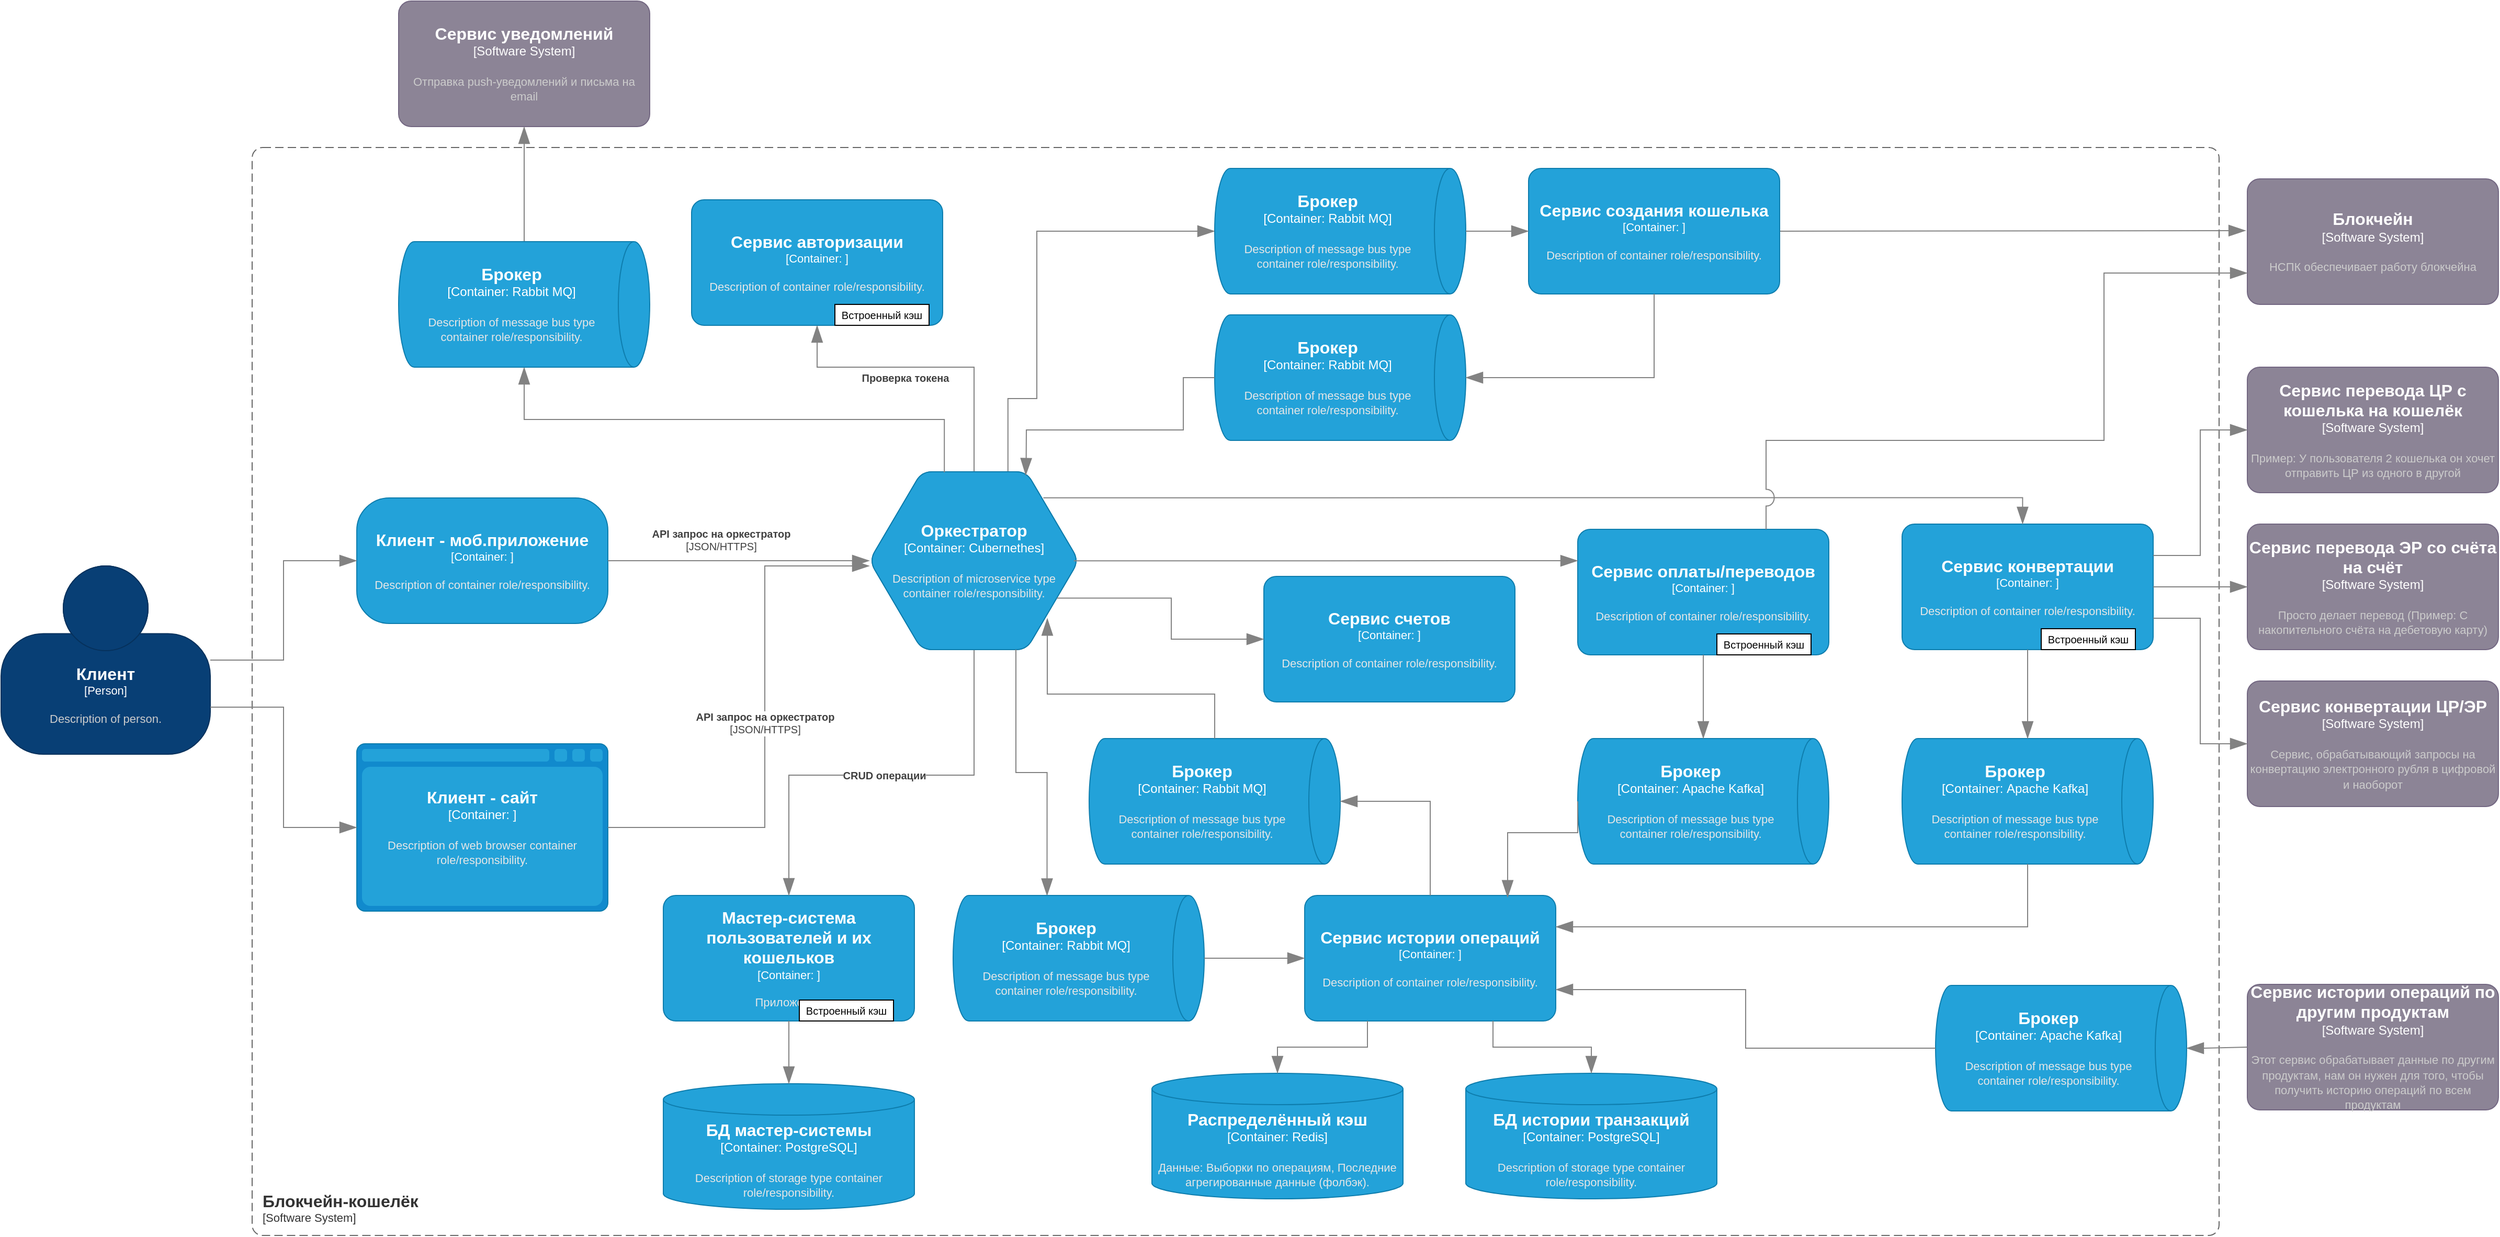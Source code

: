 <mxfile version="25.0.1">
  <diagram name="Страница — 1" id="na9GFTR2iOxCjBiaBojP">
    <mxGraphModel dx="8132" dy="1871" grid="1" gridSize="10" guides="1" tooltips="1" connect="1" arrows="1" fold="1" page="1" pageScale="1" pageWidth="827" pageHeight="1169" math="0" shadow="0">
      <root>
        <mxCell id="0" />
        <mxCell id="1" parent="0" />
        <object placeholders="1" c4Name="Клиент" c4Type="Person" c4Description="Description of person." label="&lt;font style=&quot;font-size: 16px&quot;&gt;&lt;b&gt;%c4Name%&lt;/b&gt;&lt;/font&gt;&lt;div&gt;[%c4Type%]&lt;/div&gt;&lt;br&gt;&lt;div&gt;&lt;font style=&quot;font-size: 11px&quot;&gt;&lt;font color=&quot;#cccccc&quot;&gt;%c4Description%&lt;/font&gt;&lt;/div&gt;" id="O1_7JRWbpvyLHkPdMv19-1">
          <mxCell style="html=1;fontSize=11;dashed=0;whiteSpace=wrap;fillColor=#083F75;strokeColor=#06315C;fontColor=#ffffff;shape=mxgraph.c4.person2;align=center;metaEdit=1;points=[[0.5,0,0],[1,0.5,0],[1,0.75,0],[0.75,1,0],[0.5,1,0],[0.25,1,0],[0,0.75,0],[0,0.5,0]];resizable=0;" parent="1" vertex="1">
            <mxGeometry x="-690" y="1820" width="200" height="180" as="geometry" />
          </mxCell>
        </object>
        <object placeholders="1" c4Name="Клиент - сайт" c4Type="Container" c4Technology="" c4Description="Description of web browser container role/responsibility." label="&lt;font style=&quot;font-size: 16px&quot;&gt;&lt;b&gt;%c4Name%&lt;/b&gt;&lt;/font&gt;&lt;div&gt;[%c4Type%:&amp;nbsp;%c4Technology%]&lt;/div&gt;&lt;br&gt;&lt;div&gt;&lt;font style=&quot;font-size: 11px&quot;&gt;&lt;font color=&quot;#E6E6E6&quot;&gt;%c4Description%&lt;/font&gt;&lt;/div&gt;" id="O1_7JRWbpvyLHkPdMv19-2">
          <mxCell style="shape=mxgraph.c4.webBrowserContainer2;whiteSpace=wrap;html=1;boundedLbl=1;rounded=0;labelBackgroundColor=none;strokeColor=#118ACD;fillColor=#23A2D9;strokeColor=#118ACD;strokeColor2=#0E7DAD;fontSize=12;fontColor=#ffffff;align=center;metaEdit=1;points=[[0.5,0,0],[1,0.25,0],[1,0.5,0],[1,0.75,0],[0.5,1,0],[0,0.75,0],[0,0.5,0],[0,0.25,0]];resizable=0;" parent="1" vertex="1">
            <mxGeometry x="-350" y="1990" width="240" height="160" as="geometry" />
          </mxCell>
        </object>
        <object placeholders="1" c4Name="Клиент - моб.приложение" c4Type="Container" c4Technology="" c4Description="Description of container role/responsibility." label="&lt;font style=&quot;font-size: 16px&quot;&gt;&lt;b&gt;%c4Name%&lt;/b&gt;&lt;/font&gt;&lt;div&gt;[%c4Type%: %c4Technology%]&lt;/div&gt;&lt;br&gt;&lt;div&gt;&lt;font style=&quot;font-size: 11px&quot;&gt;&lt;font color=&quot;#E6E6E6&quot;&gt;%c4Description%&lt;/font&gt;&lt;/div&gt;" id="O1_7JRWbpvyLHkPdMv19-3">
          <mxCell style="rounded=1;whiteSpace=wrap;html=1;fontSize=11;labelBackgroundColor=none;fillColor=#23A2D9;fontColor=#ffffff;align=center;arcSize=26;strokeColor=#0E7DAD;metaEdit=1;resizable=0;points=[[0.25,0,0],[0.5,0,0],[0.75,0,0],[1,0.25,0],[1,0.5,0],[1,0.75,0],[0.75,1,0],[0.5,1,0],[0.25,1,0],[0,0.75,0],[0,0.5,0],[0,0.25,0]];" parent="1" vertex="1">
            <mxGeometry x="-350" y="1755" width="240" height="120" as="geometry" />
          </mxCell>
        </object>
        <object placeholders="1" c4Name="Оркестратор" c4Type="" c4Description="" label="&lt;font style=&quot;font-size: 16px&quot;&gt;&lt;b&gt;%c4Name%&lt;/b&gt;&lt;/font&gt;&lt;div&gt;[%c4Type%:&amp;nbsp;%c4Technology%]&lt;/div&gt;&lt;br&gt;&lt;div&gt;&lt;font style=&quot;font-size: 11px&quot;&gt;&lt;font color=&quot;#E6E6E6&quot;&gt;%c4Description%&lt;/font&gt;&lt;/div&gt;" id="O1_7JRWbpvyLHkPdMv19-4">
          <mxCell style="shape=hexagon;size=50;perimeter=hexagonPerimeter2;whiteSpace=wrap;html=1;fixedSize=1;rounded=1;labelBackgroundColor=none;fillColor=#23A2D9;fontSize=12;fontColor=#ffffff;align=center;strokeColor=#0E7DAD;metaEdit=1;points=[[0.5,0,0],[1,0.25,0],[1,0.5,0],[1,0.75,0],[0.5,1,0],[0,0.75,0],[0,0.5,0],[0,0.25,0]];resizable=0;" parent="1" vertex="1">
            <mxGeometry x="140" y="1730" width="200" height="170" as="geometry" />
          </mxCell>
        </object>
        <object placeholders="1" c4Name="Блокчейн-кошелёк" c4Type="SystemScopeBoundary" c4Application="Software System" label="&lt;font style=&quot;font-size: 16px&quot;&gt;&lt;b&gt;&lt;div style=&quot;text-align: left&quot;&gt;%c4Name%&lt;/div&gt;&lt;/b&gt;&lt;/font&gt;&lt;div style=&quot;text-align: left&quot;&gt;[%c4Application%]&lt;/div&gt;" id="O1_7JRWbpvyLHkPdMv19-5">
          <mxCell style="rounded=1;fontSize=11;whiteSpace=wrap;html=1;dashed=1;arcSize=20;fillColor=none;strokeColor=#666666;fontColor=#333333;labelBackgroundColor=none;align=left;verticalAlign=bottom;labelBorderColor=none;spacingTop=0;spacing=10;dashPattern=8 4;metaEdit=1;rotatable=0;perimeter=rectanglePerimeter;noLabel=0;labelPadding=0;allowArrows=0;connectable=0;expand=0;recursiveResize=0;editable=1;pointerEvents=0;absoluteArcSize=1;points=[[0.25,0,0],[0.5,0,0],[0.75,0,0],[1,0.25,0],[1,0.5,0],[1,0.75,0],[0.75,1,0],[0.5,1,0],[0.25,1,0],[0,0.75,0],[0,0.5,0],[0,0.25,0]];" parent="1" vertex="1">
            <mxGeometry x="-450" y="1420" width="1880" height="1040" as="geometry" />
          </mxCell>
        </object>
        <object placeholders="1" c4Type="Relationship" id="O1_7JRWbpvyLHkPdMv19-6">
          <mxCell style="endArrow=blockThin;html=1;fontSize=10;fontColor=#404040;strokeWidth=1;endFill=1;strokeColor=#828282;elbow=vertical;metaEdit=1;endSize=14;startSize=14;jumpStyle=arc;jumpSize=16;rounded=0;edgeStyle=orthogonalEdgeStyle;exitX=1;exitY=0.5;exitDx=0;exitDy=0;exitPerimeter=0;entryX=0;entryY=0.5;entryDx=0;entryDy=0;entryPerimeter=0;" parent="1" source="O1_7JRWbpvyLHkPdMv19-1" target="O1_7JRWbpvyLHkPdMv19-3" edge="1">
            <mxGeometry width="240" relative="1" as="geometry">
              <mxPoint x="-300" y="1850" as="sourcePoint" />
              <mxPoint x="-420" y="1820" as="targetPoint" />
            </mxGeometry>
          </mxCell>
        </object>
        <object placeholders="1" c4Type="Relationship" id="O1_7JRWbpvyLHkPdMv19-7">
          <mxCell style="endArrow=blockThin;html=1;fontSize=10;fontColor=#404040;strokeWidth=1;endFill=1;strokeColor=#828282;elbow=vertical;metaEdit=1;endSize=14;startSize=14;jumpStyle=arc;jumpSize=16;rounded=0;edgeStyle=orthogonalEdgeStyle;exitX=1;exitY=0.75;exitDx=0;exitDy=0;exitPerimeter=0;entryX=0;entryY=0.5;entryDx=0;entryDy=0;entryPerimeter=0;" parent="1" source="O1_7JRWbpvyLHkPdMv19-1" target="O1_7JRWbpvyLHkPdMv19-2" edge="1">
            <mxGeometry width="240" relative="1" as="geometry">
              <mxPoint x="-390" y="1950" as="sourcePoint" />
              <mxPoint x="-150" y="1950" as="targetPoint" />
            </mxGeometry>
          </mxCell>
        </object>
        <object placeholders="1" c4Type="Relationship" c4Technology="JSON/HTTPS" c4Description="API запрос на оркестратор" label="&lt;div style=&quot;text-align: left&quot;&gt;&lt;div style=&quot;text-align: center&quot;&gt;&lt;b&gt;%c4Description%&lt;/b&gt;&lt;/div&gt;&lt;div style=&quot;text-align: center&quot;&gt;[%c4Technology%]&lt;/div&gt;&lt;/div&gt;" id="O1_7JRWbpvyLHkPdMv19-8">
          <mxCell style="endArrow=blockThin;html=1;fontSize=10;fontColor=#404040;strokeWidth=1;endFill=1;strokeColor=#828282;elbow=vertical;metaEdit=1;endSize=14;startSize=14;jumpStyle=arc;jumpSize=16;rounded=0;edgeStyle=orthogonalEdgeStyle;exitX=1;exitY=0.5;exitDx=0;exitDy=0;exitPerimeter=0;entryX=0;entryY=0.5;entryDx=0;entryDy=0;entryPerimeter=0;" parent="1" source="O1_7JRWbpvyLHkPdMv19-3" target="O1_7JRWbpvyLHkPdMv19-4" edge="1">
            <mxGeometry x="-0.137" y="20" width="240" relative="1" as="geometry">
              <mxPoint x="43.5" y="1710" as="sourcePoint" />
              <mxPoint x="283.5" y="1710" as="targetPoint" />
              <mxPoint as="offset" />
            </mxGeometry>
          </mxCell>
        </object>
        <object placeholders="1" c4Type="Relationship" c4Technology="JSON/HTTPS" c4Description="API запрос на оркестратор" label="&lt;div style=&quot;text-align: left&quot;&gt;&lt;div style=&quot;text-align: center&quot;&gt;&lt;b&gt;%c4Description%&lt;/b&gt;&lt;/div&gt;&lt;div style=&quot;text-align: center&quot;&gt;[%c4Technology%]&lt;/div&gt;&lt;/div&gt;" id="O1_7JRWbpvyLHkPdMv19-9">
          <mxCell style="endArrow=blockThin;html=1;fontSize=10;fontColor=#404040;strokeWidth=1;endFill=1;strokeColor=#828282;elbow=vertical;metaEdit=1;endSize=14;startSize=14;jumpStyle=arc;jumpSize=16;rounded=0;edgeStyle=orthogonalEdgeStyle;exitX=1;exitY=0.5;exitDx=0;exitDy=0;exitPerimeter=0;" parent="1" source="O1_7JRWbpvyLHkPdMv19-2" edge="1">
            <mxGeometry width="240" relative="1" as="geometry">
              <mxPoint x="-90" y="1700" as="sourcePoint" />
              <mxPoint x="140" y="1820" as="targetPoint" />
              <Array as="points">
                <mxPoint x="40" y="2070" />
                <mxPoint x="40" y="1820" />
              </Array>
            </mxGeometry>
          </mxCell>
        </object>
        <object placeholders="1" c4Name="БД мастер-системы" c4Type="Container" c4Technology="PostgreSQL" c4Description="Description of storage type container role/responsibility." label="&lt;font style=&quot;font-size: 16px&quot;&gt;&lt;b&gt;%c4Name%&lt;/b&gt;&lt;/font&gt;&lt;div&gt;[%c4Type%:&amp;nbsp;%c4Technology%]&lt;/div&gt;&lt;br&gt;&lt;div&gt;&lt;font style=&quot;font-size: 11px&quot;&gt;&lt;font color=&quot;#E6E6E6&quot;&gt;%c4Description%&lt;/font&gt;&lt;/div&gt;" id="O1_7JRWbpvyLHkPdMv19-10">
          <mxCell style="shape=cylinder3;size=15;whiteSpace=wrap;html=1;boundedLbl=1;rounded=0;labelBackgroundColor=none;fillColor=#23A2D9;fontSize=12;fontColor=#ffffff;align=center;strokeColor=#0E7DAD;metaEdit=1;points=[[0.5,0,0],[1,0.25,0],[1,0.5,0],[1,0.75,0],[0.5,1,0],[0,0.75,0],[0,0.5,0],[0,0.25,0]];resizable=0;" parent="1" vertex="1">
            <mxGeometry x="-57" y="2315" width="240" height="120" as="geometry" />
          </mxCell>
        </object>
        <object placeholders="1" c4Type="Relationship" c4Description="Проверка токена" label="&lt;div style=&quot;text-align: left&quot;&gt;&lt;div style=&quot;text-align: center&quot;&gt;&lt;b&gt;%c4Description%&lt;/b&gt;&lt;/div&gt;" id="O1_7JRWbpvyLHkPdMv19-11">
          <mxCell style="endArrow=blockThin;html=1;fontSize=10;fontColor=#404040;strokeWidth=1;endFill=1;strokeColor=#828282;elbow=vertical;metaEdit=1;endSize=14;startSize=14;jumpStyle=arc;jumpSize=16;rounded=0;edgeStyle=orthogonalEdgeStyle;entryX=0.5;entryY=1;entryDx=0;entryDy=0;entryPerimeter=0;exitX=0.5;exitY=0;exitDx=0;exitDy=0;exitPerimeter=0;" parent="1" source="O1_7JRWbpvyLHkPdMv19-31" target="O1_7JRWbpvyLHkPdMv19-65" edge="1">
            <mxGeometry x="0.147" y="10" width="240" relative="1" as="geometry">
              <mxPoint x="280" y="1670" as="sourcePoint" />
              <mxPoint x="260" y="1490" as="targetPoint" />
              <Array as="points">
                <mxPoint x="240" y="1630" />
                <mxPoint x="90" y="1630" />
              </Array>
              <mxPoint as="offset" />
            </mxGeometry>
          </mxCell>
        </object>
        <object placeholders="1" c4Name="Сервис оплаты/переводов" c4Type="Container" c4Technology="" c4Description="Description of container role/responsibility." label="&lt;font style=&quot;font-size: 16px&quot;&gt;&lt;b&gt;%c4Name%&lt;/b&gt;&lt;/font&gt;&lt;div&gt;[%c4Type%: %c4Technology%]&lt;/div&gt;&lt;br&gt;&lt;div&gt;&lt;font style=&quot;font-size: 11px&quot;&gt;&lt;font color=&quot;#E6E6E6&quot;&gt;%c4Description%&lt;/font&gt;&lt;/div&gt;" id="O1_7JRWbpvyLHkPdMv19-12">
          <mxCell style="rounded=1;whiteSpace=wrap;html=1;fontSize=11;labelBackgroundColor=none;fillColor=#23A2D9;fontColor=#ffffff;align=center;arcSize=10;strokeColor=#0E7DAD;metaEdit=1;resizable=0;points=[[0.25,0,0],[0.5,0,0],[0.75,0,0],[1,0.25,0],[1,0.5,0],[1,0.75,0],[0.75,1,0],[0.5,1,0],[0.25,1,0],[0,0.75,0],[0,0.5,0],[0,0.25,0]];" parent="1" vertex="1">
            <mxGeometry x="817" y="1785" width="240" height="120" as="geometry" />
          </mxCell>
        </object>
        <object placeholders="1" c4Name="Сервис конвертации" c4Type="Container" c4Technology="" c4Description="Description of container role/responsibility." label="&lt;font style=&quot;font-size: 16px&quot;&gt;&lt;b&gt;%c4Name%&lt;/b&gt;&lt;/font&gt;&lt;div&gt;[%c4Type%: %c4Technology%]&lt;/div&gt;&lt;br&gt;&lt;div&gt;&lt;font style=&quot;font-size: 11px&quot;&gt;&lt;font color=&quot;#E6E6E6&quot;&gt;%c4Description%&lt;/font&gt;&lt;/div&gt;" id="O1_7JRWbpvyLHkPdMv19-13">
          <mxCell style="rounded=1;whiteSpace=wrap;html=1;fontSize=11;labelBackgroundColor=none;fillColor=#23A2D9;fontColor=#ffffff;align=center;arcSize=10;strokeColor=#0E7DAD;metaEdit=1;resizable=0;points=[[0.25,0,0],[0.5,0,0],[0.75,0,0],[1,0.25,0],[1,0.5,0],[1,0.75,0],[0.75,1,0],[0.5,1,0],[0.25,1,0],[0,0.75,0],[0,0.5,0],[0,0.25,0]];" parent="1" vertex="1">
            <mxGeometry x="1127" y="1780" width="240" height="120" as="geometry" />
          </mxCell>
        </object>
        <object placeholders="1" c4Name="Сервис истории операций" c4Type="Container" c4Technology="" c4Description="Description of container role/responsibility." label="&lt;font style=&quot;font-size: 16px&quot;&gt;&lt;b&gt;%c4Name%&lt;/b&gt;&lt;/font&gt;&lt;div&gt;[%c4Type%: %c4Technology%]&lt;/div&gt;&lt;br&gt;&lt;div&gt;&lt;font style=&quot;font-size: 11px&quot;&gt;&lt;font color=&quot;#E6E6E6&quot;&gt;%c4Description%&lt;/font&gt;&lt;/div&gt;" id="O1_7JRWbpvyLHkPdMv19-14">
          <mxCell style="rounded=1;whiteSpace=wrap;html=1;fontSize=11;labelBackgroundColor=none;fillColor=#23A2D9;fontColor=#ffffff;align=center;arcSize=10;strokeColor=#0E7DAD;metaEdit=1;resizable=0;points=[[0.25,0,0],[0.5,0,0],[0.75,0,0],[1,0.25,0],[1,0.5,0],[1,0.75,0],[0.75,1,0],[0.5,1,0],[0.25,1,0],[0,0.75,0],[0,0.5,0],[0,0.25,0]];" parent="1" vertex="1">
            <mxGeometry x="556" y="2135" width="240" height="120" as="geometry" />
          </mxCell>
        </object>
        <object placeholders="1" c4Name="Блокчейн" c4Type="Software System" c4Description="НСПК обеспечивает работу блокчейна" label="&lt;font style=&quot;font-size: 16px&quot;&gt;&lt;b&gt;%c4Name%&lt;/b&gt;&lt;/font&gt;&lt;div&gt;[%c4Type%]&lt;/div&gt;&lt;br&gt;&lt;div&gt;&lt;font style=&quot;font-size: 11px&quot;&gt;&lt;font color=&quot;#cccccc&quot;&gt;%c4Description%&lt;/font&gt;&lt;/div&gt;" id="O1_7JRWbpvyLHkPdMv19-15">
          <mxCell style="rounded=1;whiteSpace=wrap;html=1;labelBackgroundColor=none;fillColor=#8C8496;fontColor=#ffffff;align=center;arcSize=10;strokeColor=#736782;metaEdit=1;resizable=0;points=[[0.25,0,0],[0.5,0,0],[0.75,0,0],[1,0.25,0],[1,0.5,0],[1,0.75,0],[0.75,1,0],[0.5,1,0],[0.25,1,0],[0,0.75,0],[0,0.5,0],[0,0.25,0]];" parent="1" vertex="1">
            <mxGeometry x="1457" y="1450" width="240" height="120" as="geometry" />
          </mxCell>
        </object>
        <object placeholders="1" c4Name="Сервис перевода ЦР с кошелька на кошелёк" c4Type="Software System" c4Description="Пример: У пользователя 2 кошелька он хочет отправить ЦР из одного в другой" label="&lt;font style=&quot;font-size: 16px&quot;&gt;&lt;b&gt;%c4Name%&lt;/b&gt;&lt;/font&gt;&lt;div&gt;[%c4Type%]&lt;/div&gt;&lt;br&gt;&lt;div&gt;&lt;font style=&quot;font-size: 11px&quot;&gt;&lt;font color=&quot;#cccccc&quot;&gt;%c4Description%&lt;/font&gt;&lt;/div&gt;" id="O1_7JRWbpvyLHkPdMv19-16">
          <mxCell style="rounded=1;whiteSpace=wrap;html=1;labelBackgroundColor=none;fillColor=#8C8496;fontColor=#ffffff;align=center;arcSize=10;strokeColor=#736782;metaEdit=1;resizable=0;points=[[0.25,0,0],[0.5,0,0],[0.75,0,0],[1,0.25,0],[1,0.5,0],[1,0.75,0],[0.75,1,0],[0.5,1,0],[0.25,1,0],[0,0.75,0],[0,0.5,0],[0,0.25,0]];" parent="1" vertex="1">
            <mxGeometry x="1457" y="1630" width="240" height="120" as="geometry" />
          </mxCell>
        </object>
        <object placeholders="1" c4Name="Сервис перевода ЭР со счёта на счёт" c4Type="Software System" c4Description="Просто делает перевод (Пример: С накопительного счёта на дебетовую карту)" label="&lt;font style=&quot;font-size: 16px&quot;&gt;&lt;b&gt;%c4Name%&lt;/b&gt;&lt;/font&gt;&lt;div&gt;[%c4Type%]&lt;/div&gt;&lt;br&gt;&lt;div&gt;&lt;font style=&quot;font-size: 11px&quot;&gt;&lt;font color=&quot;#cccccc&quot;&gt;%c4Description%&lt;/font&gt;&lt;/div&gt;" id="O1_7JRWbpvyLHkPdMv19-17">
          <mxCell style="rounded=1;whiteSpace=wrap;html=1;labelBackgroundColor=none;fillColor=#8C8496;fontColor=#ffffff;align=center;arcSize=10;strokeColor=#736782;metaEdit=1;resizable=0;points=[[0.25,0,0],[0.5,0,0],[0.75,0,0],[1,0.25,0],[1,0.5,0],[1,0.75,0],[0.75,1,0],[0.5,1,0],[0.25,1,0],[0,0.75,0],[0,0.5,0],[0,0.25,0]];" parent="1" vertex="1">
            <mxGeometry x="1457" y="1780" width="240" height="120" as="geometry" />
          </mxCell>
        </object>
        <object placeholders="1" c4Name="Сервис конвертации ЦР/ЭР" c4Type="Software System" c4Description="Сервис, обрабатывающий запросы на конвертацию электронного рубля в цифровой и наоборот" label="&lt;font style=&quot;font-size: 16px&quot;&gt;&lt;b&gt;%c4Name%&lt;/b&gt;&lt;/font&gt;&lt;div&gt;[%c4Type%]&lt;/div&gt;&lt;br&gt;&lt;div&gt;&lt;font style=&quot;font-size: 11px&quot;&gt;&lt;font color=&quot;#cccccc&quot;&gt;%c4Description%&lt;/font&gt;&lt;/div&gt;" id="O1_7JRWbpvyLHkPdMv19-18">
          <mxCell style="rounded=1;whiteSpace=wrap;html=1;labelBackgroundColor=none;fillColor=#8C8496;fontColor=#ffffff;align=center;arcSize=10;strokeColor=#736782;metaEdit=1;resizable=0;points=[[0.25,0,0],[0.5,0,0],[0.75,0,0],[1,0.25,0],[1,0.5,0],[1,0.75,0],[0.75,1,0],[0.5,1,0],[0.25,1,0],[0,0.75,0],[0,0.5,0],[0,0.25,0]];" parent="1" vertex="1">
            <mxGeometry x="1457" y="1930" width="240" height="120" as="geometry" />
          </mxCell>
        </object>
        <object placeholders="1" c4Name="Сервис истории операций по другим продуктам" c4Type="Software System" c4Description="Этот сервис обрабатывает данные по другим продуктам, нам он нужен для того, чтобы получить историю операций по всем продуктам" label="&lt;font style=&quot;font-size: 16px&quot;&gt;&lt;b&gt;%c4Name%&lt;/b&gt;&lt;/font&gt;&lt;div&gt;[%c4Type%]&lt;/div&gt;&lt;br&gt;&lt;div&gt;&lt;font style=&quot;font-size: 11px&quot;&gt;&lt;font color=&quot;#cccccc&quot;&gt;%c4Description%&lt;/font&gt;&lt;/div&gt;" id="O1_7JRWbpvyLHkPdMv19-19">
          <mxCell style="rounded=1;whiteSpace=wrap;html=1;labelBackgroundColor=none;fillColor=#8C8496;fontColor=#ffffff;align=center;arcSize=10;strokeColor=#736782;metaEdit=1;resizable=0;points=[[0.25,0,0],[0.5,0,0],[0.75,0,0],[1,0.25,0],[1,0.5,0],[1,0.75,0],[0.75,1,0],[0.5,1,0],[0.25,1,0],[0,0.75,0],[0,0.5,0],[0,0.25,0]];" parent="1" vertex="1">
            <mxGeometry x="1457" y="2220" width="240" height="120" as="geometry" />
          </mxCell>
        </object>
        <object placeholders="1" c4Name="Мастер-система пользователей и их кошельков" c4Type="Container" c4Technology="" c4Description="Приложение" label="&lt;font style=&quot;font-size: 16px&quot;&gt;&lt;b&gt;%c4Name%&lt;/b&gt;&lt;/font&gt;&lt;div&gt;[%c4Type%: %c4Technology%]&lt;/div&gt;&lt;br&gt;&lt;div&gt;&lt;font style=&quot;font-size: 11px&quot;&gt;&lt;font color=&quot;#E6E6E6&quot;&gt;%c4Description%&lt;/font&gt;&lt;/div&gt;" id="O1_7JRWbpvyLHkPdMv19-20">
          <mxCell style="rounded=1;whiteSpace=wrap;html=1;fontSize=11;labelBackgroundColor=none;fillColor=#23A2D9;fontColor=#ffffff;align=center;arcSize=10;strokeColor=#0E7DAD;metaEdit=1;resizable=0;points=[[0.25,0,0],[0.5,0,0],[0.75,0,0],[1,0.25,0],[1,0.5,0],[1,0.75,0],[0.75,1,0],[0.5,1,0],[0.25,1,0],[0,0.75,0],[0,0.5,0],[0,0.25,0]];" parent="1" vertex="1">
            <mxGeometry x="-57" y="2135" width="240" height="120" as="geometry" />
          </mxCell>
        </object>
        <object placeholders="1" c4Type="Relationship" id="O1_7JRWbpvyLHkPdMv19-21">
          <mxCell style="endArrow=blockThin;html=1;fontSize=10;fontColor=#404040;strokeWidth=1;endFill=1;strokeColor=#828282;elbow=vertical;metaEdit=1;endSize=14;startSize=14;jumpStyle=arc;jumpSize=16;rounded=0;edgeStyle=orthogonalEdgeStyle;exitX=0.5;exitY=1;exitDx=0;exitDy=0;exitPerimeter=0;entryX=0.5;entryY=0;entryDx=0;entryDy=0;entryPerimeter=0;" parent="1" source="O1_7JRWbpvyLHkPdMv19-20" target="O1_7JRWbpvyLHkPdMv19-10" edge="1">
            <mxGeometry width="240" relative="1" as="geometry">
              <mxPoint x="120" y="2165" as="sourcePoint" />
              <mxPoint x="90" y="2275" as="targetPoint" />
            </mxGeometry>
          </mxCell>
        </object>
        <object placeholders="1" c4Type="Relationship" c4Description="CRUD операции" label="&lt;div style=&quot;text-align: left&quot;&gt;&lt;div style=&quot;text-align: center&quot;&gt;&lt;b&gt;%c4Description%&lt;/b&gt;&lt;/div&gt;" id="O1_7JRWbpvyLHkPdMv19-22">
          <mxCell style="endArrow=blockThin;html=1;fontSize=10;fontColor=#404040;strokeWidth=1;endFill=1;strokeColor=#828282;elbow=vertical;metaEdit=1;endSize=14;startSize=14;jumpStyle=arc;jumpSize=16;rounded=0;edgeStyle=orthogonalEdgeStyle;exitX=0.5;exitY=1;exitDx=0;exitDy=0;exitPerimeter=0;entryX=0.5;entryY=0;entryDx=0;entryDy=0;entryPerimeter=0;" parent="1" source="O1_7JRWbpvyLHkPdMv19-4" target="O1_7JRWbpvyLHkPdMv19-20" edge="1">
            <mxGeometry width="240" relative="1" as="geometry">
              <mxPoint x="100" y="1930" as="sourcePoint" />
              <mxPoint x="340" y="1930" as="targetPoint" />
              <Array as="points">
                <mxPoint x="240" y="2020" />
                <mxPoint x="63" y="2020" />
              </Array>
            </mxGeometry>
          </mxCell>
        </object>
        <object placeholders="1" c4Type="Relationship" id="O1_7JRWbpvyLHkPdMv19-23">
          <mxCell style="endArrow=blockThin;html=1;fontSize=10;fontColor=#404040;strokeWidth=1;endFill=1;strokeColor=#828282;elbow=vertical;metaEdit=1;endSize=14;startSize=14;jumpStyle=arc;jumpSize=16;rounded=0;edgeStyle=orthogonalEdgeStyle;entryX=0;entryY=0.5;entryDx=0;entryDy=0;entryPerimeter=0;exitX=1;exitY=0.5;exitDx=0;exitDy=0;exitPerimeter=0;" parent="1" source="O1_7JRWbpvyLHkPdMv19-13" target="O1_7JRWbpvyLHkPdMv19-17" edge="1">
            <mxGeometry width="240" relative="1" as="geometry">
              <mxPoint x="1077" y="1985" as="sourcePoint" />
              <mxPoint x="1107" y="1975" as="targetPoint" />
            </mxGeometry>
          </mxCell>
        </object>
        <object placeholders="1" c4Type="Relationship" id="O1_7JRWbpvyLHkPdMv19-24">
          <mxCell style="endArrow=blockThin;html=1;fontSize=10;fontColor=#404040;strokeWidth=1;endFill=1;strokeColor=#828282;elbow=vertical;metaEdit=1;endSize=14;startSize=14;jumpStyle=arc;jumpSize=16;rounded=0;edgeStyle=orthogonalEdgeStyle;exitX=1;exitY=0.25;exitDx=0;exitDy=0;exitPerimeter=0;entryX=0;entryY=0.5;entryDx=0;entryDy=0;entryPerimeter=0;" parent="1" source="O1_7JRWbpvyLHkPdMv19-13" target="O1_7JRWbpvyLHkPdMv19-16" edge="1">
            <mxGeometry width="240" relative="1" as="geometry">
              <mxPoint x="987" y="1980" as="sourcePoint" />
              <mxPoint x="1227" y="1980" as="targetPoint" />
            </mxGeometry>
          </mxCell>
        </object>
        <object placeholders="1" c4Type="Relationship" id="O1_7JRWbpvyLHkPdMv19-25">
          <mxCell style="endArrow=blockThin;html=1;fontSize=10;fontColor=#404040;strokeWidth=1;endFill=1;strokeColor=#828282;elbow=vertical;metaEdit=1;endSize=14;startSize=14;jumpStyle=arc;jumpSize=16;rounded=0;edgeStyle=orthogonalEdgeStyle;exitX=1;exitY=0.75;exitDx=0;exitDy=0;exitPerimeter=0;entryX=0;entryY=0.5;entryDx=0;entryDy=0;entryPerimeter=0;" parent="1" source="O1_7JRWbpvyLHkPdMv19-13" target="O1_7JRWbpvyLHkPdMv19-18" edge="1">
            <mxGeometry width="240" relative="1" as="geometry">
              <mxPoint x="837" y="2235" as="sourcePoint" />
              <mxPoint x="1077" y="2235" as="targetPoint" />
            </mxGeometry>
          </mxCell>
        </object>
        <object placeholders="1" c4Name="Брокер" c4Type="Container" c4Technology="Apache Kafka" c4Description="Description of message bus type container role/responsibility." label="&lt;font style=&quot;font-size: 16px&quot;&gt;&lt;b&gt;%c4Name%&lt;/b&gt;&lt;/font&gt;&lt;div&gt;[%c4Type%:&amp;nbsp;%c4Technology%]&lt;/div&gt;&lt;br&gt;&lt;div&gt;&lt;font style=&quot;font-size: 11px&quot;&gt;&lt;font color=&quot;#E6E6E6&quot;&gt;%c4Description%&lt;/font&gt;&lt;/div&gt;" id="O1_7JRWbpvyLHkPdMv19-26">
          <mxCell style="shape=cylinder3;size=15;direction=south;whiteSpace=wrap;html=1;boundedLbl=1;rounded=0;labelBackgroundColor=none;fillColor=#23A2D9;fontSize=12;fontColor=#ffffff;align=center;strokeColor=#0E7DAD;metaEdit=1;points=[[0.5,0,0],[1,0.25,0],[1,0.5,0],[1,0.75,0],[0.5,1,0],[0,0.75,0],[0,0.5,0],[0,0.25,0]];resizable=0;" parent="1" vertex="1">
            <mxGeometry x="1159" y="2221" width="240" height="120" as="geometry" />
          </mxCell>
        </object>
        <object placeholders="1" c4Type="Relationship" id="O1_7JRWbpvyLHkPdMv19-27">
          <mxCell style="endArrow=blockThin;html=1;fontSize=10;fontColor=#404040;strokeWidth=1;endFill=1;strokeColor=#828282;elbow=vertical;metaEdit=1;endSize=14;startSize=14;jumpStyle=arc;jumpSize=16;rounded=0;edgeStyle=orthogonalEdgeStyle;entryX=1;entryY=0.75;entryDx=0;entryDy=0;entryPerimeter=0;exitX=0.5;exitY=1;exitDx=0;exitDy=0;exitPerimeter=0;" parent="1" source="O1_7JRWbpvyLHkPdMv19-26" target="O1_7JRWbpvyLHkPdMv19-14" edge="1">
            <mxGeometry width="240" relative="1" as="geometry">
              <mxPoint x="709" y="2331" as="sourcePoint" />
              <mxPoint x="869" y="2381" as="targetPoint" />
            </mxGeometry>
          </mxCell>
        </object>
        <object placeholders="1" c4Type="Relationship" id="O1_7JRWbpvyLHkPdMv19-28">
          <mxCell style="endArrow=blockThin;html=1;fontSize=10;fontColor=#404040;strokeWidth=1;endFill=1;strokeColor=#828282;elbow=vertical;metaEdit=1;endSize=14;startSize=14;jumpStyle=arc;jumpSize=16;rounded=0;edgeStyle=orthogonalEdgeStyle;entryX=0.5;entryY=0;entryDx=0;entryDy=0;entryPerimeter=0;exitX=0;exitY=0.5;exitDx=0;exitDy=0;exitPerimeter=0;" parent="1" source="O1_7JRWbpvyLHkPdMv19-19" target="O1_7JRWbpvyLHkPdMv19-26" edge="1">
            <mxGeometry width="240" relative="1" as="geometry">
              <mxPoint x="749" y="2521" as="sourcePoint" />
              <mxPoint x="658.76" y="2551" as="targetPoint" />
            </mxGeometry>
          </mxCell>
        </object>
        <object placeholders="1" c4Type="Relationship" id="O1_7JRWbpvyLHkPdMv19-29">
          <mxCell style="endArrow=blockThin;html=1;fontSize=10;fontColor=#404040;strokeWidth=1;endFill=1;strokeColor=#828282;elbow=vertical;metaEdit=1;endSize=14;startSize=14;jumpStyle=arc;jumpSize=16;rounded=0;edgeStyle=orthogonalEdgeStyle;exitX=1;exitY=0.5;exitDx=0;exitDy=0;exitPerimeter=0;entryX=-0.006;entryY=0.412;entryDx=0;entryDy=0;entryPerimeter=0;" parent="1" source="O1_7JRWbpvyLHkPdMv19-58" target="O1_7JRWbpvyLHkPdMv19-15" edge="1">
            <mxGeometry width="240" relative="1" as="geometry">
              <mxPoint x="800" y="1950" as="sourcePoint" />
              <mxPoint x="1450" y="1500" as="targetPoint" />
            </mxGeometry>
          </mxCell>
        </object>
        <object placeholders="1" c4Type="Relationship" id="O1_7JRWbpvyLHkPdMv19-30">
          <mxCell style="endArrow=blockThin;html=1;fontSize=10;fontColor=#404040;strokeWidth=1;endFill=1;strokeColor=#828282;elbow=vertical;metaEdit=1;endSize=14;startSize=14;jumpStyle=arc;jumpSize=16;rounded=0;edgeStyle=orthogonalEdgeStyle;exitX=0.662;exitY=0.015;exitDx=0;exitDy=0;exitPerimeter=0;entryX=0.5;entryY=1;entryDx=0;entryDy=0;entryPerimeter=0;" parent="1" source="O1_7JRWbpvyLHkPdMv19-31" target="O1_7JRWbpvyLHkPdMv19-56" edge="1">
            <mxGeometry width="240" relative="1" as="geometry">
              <mxPoint x="350" y="1825" as="sourcePoint" />
              <mxPoint x="650" y="1620" as="targetPoint" />
              <Array as="points">
                <mxPoint x="272" y="1660" />
                <mxPoint x="300" y="1660" />
                <mxPoint x="300" y="1500" />
              </Array>
            </mxGeometry>
          </mxCell>
        </object>
        <object placeholders="1" c4Name="Оркестратор" c4Type="Container" c4Technology="Cubernethes" c4Description="Description of microservice type container role/responsibility." label="&lt;font style=&quot;font-size: 16px&quot;&gt;&lt;b&gt;%c4Name%&lt;/b&gt;&lt;/font&gt;&lt;div&gt;[%c4Type%:&amp;nbsp;%c4Technology%]&lt;/div&gt;&lt;br&gt;&lt;div&gt;&lt;font style=&quot;font-size: 11px&quot;&gt;&lt;font color=&quot;#E6E6E6&quot;&gt;%c4Description%&lt;/font&gt;&lt;/div&gt;" id="O1_7JRWbpvyLHkPdMv19-31">
          <mxCell style="shape=hexagon;size=50;perimeter=hexagonPerimeter2;whiteSpace=wrap;html=1;fixedSize=1;rounded=1;labelBackgroundColor=none;fillColor=#23A2D9;fontSize=12;fontColor=#ffffff;align=center;strokeColor=#0E7DAD;metaEdit=1;points=[[0.5,0,0],[1,0.25,0],[1,0.5,0],[1,0.75,0],[0.5,1,0],[0,0.75,0],[0,0.5,0],[0,0.25,0]];resizable=0;" parent="1" vertex="1">
            <mxGeometry x="140" y="1730" width="200" height="170" as="geometry" />
          </mxCell>
        </object>
        <object placeholders="1" c4Name="БД истории транзакций" c4Type="Container" c4Technology="PostgreSQL" c4Description="Description of storage type container role/responsibility." label="&lt;font style=&quot;font-size: 16px&quot;&gt;&lt;b&gt;%c4Name%&lt;/b&gt;&lt;/font&gt;&lt;div&gt;[%c4Type%:&amp;nbsp;%c4Technology%]&lt;/div&gt;&lt;br&gt;&lt;div&gt;&lt;font style=&quot;font-size: 11px&quot;&gt;&lt;font color=&quot;#E6E6E6&quot;&gt;%c4Description%&lt;/font&gt;&lt;/div&gt;" id="O1_7JRWbpvyLHkPdMv19-32">
          <mxCell style="shape=cylinder3;size=15;whiteSpace=wrap;html=1;boundedLbl=1;rounded=0;labelBackgroundColor=none;fillColor=#23A2D9;fontSize=12;fontColor=#ffffff;align=center;strokeColor=#0E7DAD;metaEdit=1;points=[[0.5,0,0],[1,0.25,0],[1,0.5,0],[1,0.75,0],[0.5,1,0],[0,0.75,0],[0,0.5,0],[0,0.25,0]];resizable=0;" parent="1" vertex="1">
            <mxGeometry x="710" y="2305" width="240" height="120" as="geometry" />
          </mxCell>
        </object>
        <object placeholders="1" c4Type="Relationship" id="O1_7JRWbpvyLHkPdMv19-33">
          <mxCell style="endArrow=blockThin;html=1;fontSize=10;fontColor=#404040;strokeWidth=1;endFill=1;strokeColor=#828282;elbow=vertical;metaEdit=1;endSize=14;startSize=14;jumpStyle=arc;jumpSize=16;rounded=0;edgeStyle=orthogonalEdgeStyle;entryX=0.5;entryY=0;entryDx=0;entryDy=0;entryPerimeter=0;exitX=0.75;exitY=1;exitDx=0;exitDy=0;exitPerimeter=0;" parent="1" source="O1_7JRWbpvyLHkPdMv19-14" target="O1_7JRWbpvyLHkPdMv19-32" edge="1">
            <mxGeometry width="240" relative="1" as="geometry">
              <mxPoint x="369" y="2285" as="sourcePoint" />
              <mxPoint x="609" y="2285" as="targetPoint" />
            </mxGeometry>
          </mxCell>
        </object>
        <object placeholders="1" c4Name="Сервис счетов" c4Type="Container" c4Technology="" c4Description="Description of container role/responsibility." label="&lt;font style=&quot;font-size: 16px&quot;&gt;&lt;b&gt;%c4Name%&lt;/b&gt;&lt;/font&gt;&lt;div&gt;[%c4Type%: %c4Technology%]&lt;/div&gt;&lt;br&gt;&lt;div&gt;&lt;font style=&quot;font-size: 11px&quot;&gt;&lt;font color=&quot;#E6E6E6&quot;&gt;%c4Description%&lt;/font&gt;&lt;/div&gt;" id="O1_7JRWbpvyLHkPdMv19-37">
          <mxCell style="rounded=1;whiteSpace=wrap;html=1;fontSize=11;labelBackgroundColor=none;fillColor=#23A2D9;fontColor=#ffffff;align=center;arcSize=10;strokeColor=#0E7DAD;metaEdit=1;resizable=0;points=[[0.25,0,0],[0.5,0,0],[0.75,0,0],[1,0.25,0],[1,0.5,0],[1,0.75,0],[0.75,1,0],[0.5,1,0],[0.25,1,0],[0,0.75,0],[0,0.5,0],[0,0.25,0]];" parent="1" vertex="1">
            <mxGeometry x="517" y="1830" width="240" height="120" as="geometry" />
          </mxCell>
        </object>
        <object placeholders="1" c4Name="Брокер" c4Type="Container" c4Technology="Apache Kafka" c4Description="Description of message bus type container role/responsibility." label="&lt;font style=&quot;font-size: 16px&quot;&gt;&lt;b&gt;%c4Name%&lt;/b&gt;&lt;/font&gt;&lt;div&gt;[%c4Type%:&amp;nbsp;%c4Technology%]&lt;/div&gt;&lt;br&gt;&lt;div&gt;&lt;font style=&quot;font-size: 11px&quot;&gt;&lt;font color=&quot;#E6E6E6&quot;&gt;%c4Description%&lt;/font&gt;&lt;/div&gt;" id="O1_7JRWbpvyLHkPdMv19-38">
          <mxCell style="shape=cylinder3;size=15;direction=south;whiteSpace=wrap;html=1;boundedLbl=1;rounded=0;labelBackgroundColor=none;fillColor=#23A2D9;fontSize=12;fontColor=#ffffff;align=center;strokeColor=#0E7DAD;metaEdit=1;points=[[0.5,0,0],[1,0.25,0],[1,0.5,0],[1,0.75,0],[0.5,1,0],[0,0.75,0],[0,0.5,0],[0,0.25,0]];resizable=0;" parent="1" vertex="1">
            <mxGeometry x="817" y="1985" width="240" height="120" as="geometry" />
          </mxCell>
        </object>
        <object placeholders="1" c4Type="Relationship" id="O1_7JRWbpvyLHkPdMv19-39">
          <mxCell style="endArrow=blockThin;html=1;fontSize=10;fontColor=#404040;strokeWidth=1;endFill=1;strokeColor=#828282;elbow=vertical;metaEdit=1;endSize=14;startSize=14;jumpStyle=arc;jumpSize=16;rounded=0;edgeStyle=orthogonalEdgeStyle;entryX=0.5;entryY=0;entryDx=0;entryDy=0;entryPerimeter=0;exitX=0.831;exitY=0.146;exitDx=0;exitDy=0;exitPerimeter=0;" parent="1" source="O1_7JRWbpvyLHkPdMv19-31" edge="1">
            <mxGeometry width="240" relative="1" as="geometry">
              <mxPoint x="310.0" y="1769.1" as="sourcePoint" />
              <mxPoint x="1242.2" y="1780" as="targetPoint" />
              <Array as="points">
                <mxPoint x="1242" y="1755" />
              </Array>
            </mxGeometry>
          </mxCell>
        </object>
        <object placeholders="1" c4Name="Брокер" c4Type="Container" c4Technology="Apache Kafka" c4Description="Description of message bus type container role/responsibility." label="&lt;font style=&quot;font-size: 16px&quot;&gt;&lt;b&gt;%c4Name%&lt;/b&gt;&lt;/font&gt;&lt;div&gt;[%c4Type%:&amp;nbsp;%c4Technology%]&lt;/div&gt;&lt;br&gt;&lt;div&gt;&lt;font style=&quot;font-size: 11px&quot;&gt;&lt;font color=&quot;#E6E6E6&quot;&gt;%c4Description%&lt;/font&gt;&lt;/div&gt;" id="O1_7JRWbpvyLHkPdMv19-40">
          <mxCell style="shape=cylinder3;size=15;direction=south;whiteSpace=wrap;html=1;boundedLbl=1;rounded=0;labelBackgroundColor=none;fillColor=#23A2D9;fontSize=12;fontColor=#ffffff;align=center;strokeColor=#0E7DAD;metaEdit=1;points=[[0.5,0,0],[1,0.25,0],[1,0.5,0],[1,0.75,0],[0.5,1,0],[0,0.75,0],[0,0.5,0],[0,0.25,0]];resizable=0;" parent="1" vertex="1">
            <mxGeometry x="1127" y="1985" width="240" height="120" as="geometry" />
          </mxCell>
        </object>
        <object placeholders="1" c4Type="Relationship" id="O1_7JRWbpvyLHkPdMv19-41">
          <mxCell style="endArrow=blockThin;html=1;fontSize=10;fontColor=#404040;strokeWidth=1;endFill=1;strokeColor=#828282;elbow=vertical;metaEdit=1;endSize=14;startSize=14;jumpStyle=arc;jumpSize=16;rounded=0;edgeStyle=orthogonalEdgeStyle;exitX=0.5;exitY=1;exitDx=0;exitDy=0;exitPerimeter=0;entryX=0;entryY=0.5;entryDx=0;entryDy=0;entryPerimeter=0;" parent="1" source="O1_7JRWbpvyLHkPdMv19-12" target="O1_7JRWbpvyLHkPdMv19-38" edge="1">
            <mxGeometry width="240" relative="1" as="geometry">
              <mxPoint x="627" y="2210" as="sourcePoint" />
              <mxPoint x="940" y="1970" as="targetPoint" />
            </mxGeometry>
          </mxCell>
        </object>
        <object placeholders="1" c4Type="Relationship" id="O1_7JRWbpvyLHkPdMv19-42">
          <mxCell style="endArrow=blockThin;html=1;fontSize=10;fontColor=#404040;strokeWidth=1;endFill=1;strokeColor=#828282;elbow=vertical;metaEdit=1;endSize=14;startSize=14;jumpStyle=arc;jumpSize=16;rounded=0;edgeStyle=orthogonalEdgeStyle;exitX=0.5;exitY=1;exitDx=0;exitDy=0;exitPerimeter=0;entryX=0;entryY=0.5;entryDx=0;entryDy=0;entryPerimeter=0;" parent="1" source="O1_7JRWbpvyLHkPdMv19-13" target="O1_7JRWbpvyLHkPdMv19-40" edge="1">
            <mxGeometry width="240" relative="1" as="geometry">
              <mxPoint x="877" y="1995" as="sourcePoint" />
              <mxPoint x="1117" y="1995" as="targetPoint" />
            </mxGeometry>
          </mxCell>
        </object>
        <object placeholders="1" c4Type="Relationship" id="O1_7JRWbpvyLHkPdMv19-43">
          <mxCell style="endArrow=blockThin;html=1;fontSize=10;fontColor=#404040;strokeWidth=1;endFill=1;strokeColor=#828282;elbow=vertical;metaEdit=1;endSize=14;startSize=14;jumpStyle=arc;jumpSize=16;rounded=0;edgeStyle=orthogonalEdgeStyle;exitX=0.5;exitY=1;exitDx=0;exitDy=0;exitPerimeter=0;entryX=0.811;entryY=0.016;entryDx=0;entryDy=0;entryPerimeter=0;" parent="1" source="O1_7JRWbpvyLHkPdMv19-38" target="O1_7JRWbpvyLHkPdMv19-14" edge="1">
            <mxGeometry width="240" relative="1" as="geometry">
              <mxPoint x="917" y="2100" as="sourcePoint" />
              <mxPoint x="1157" y="2100" as="targetPoint" />
              <Array as="points">
                <mxPoint x="750" y="2075" />
                <mxPoint x="750" y="2137" />
              </Array>
            </mxGeometry>
          </mxCell>
        </object>
        <object placeholders="1" c4Type="Relationship" id="O1_7JRWbpvyLHkPdMv19-44">
          <mxCell style="endArrow=blockThin;html=1;fontSize=10;fontColor=#404040;strokeWidth=1;endFill=1;strokeColor=#828282;elbow=vertical;metaEdit=1;endSize=14;startSize=14;jumpStyle=arc;jumpSize=16;rounded=0;edgeStyle=orthogonalEdgeStyle;exitX=1;exitY=0.5;exitDx=0;exitDy=0;exitPerimeter=0;entryX=1;entryY=0.25;entryDx=0;entryDy=0;entryPerimeter=0;" parent="1" source="O1_7JRWbpvyLHkPdMv19-40" target="O1_7JRWbpvyLHkPdMv19-14" edge="1">
            <mxGeometry width="240" relative="1" as="geometry">
              <mxPoint x="897" y="2210" as="sourcePoint" />
              <mxPoint x="1137" y="2210" as="targetPoint" />
            </mxGeometry>
          </mxCell>
        </object>
        <object placeholders="1" c4Type="Relationship" id="O1_7JRWbpvyLHkPdMv19-45">
          <mxCell style="endArrow=blockThin;html=1;fontSize=10;fontColor=#404040;strokeWidth=1;endFill=1;strokeColor=#828282;elbow=vertical;metaEdit=1;endSize=14;startSize=14;jumpStyle=arc;jumpSize=16;rounded=0;edgeStyle=orthogonalEdgeStyle;exitX=0;exitY=0.5;exitDx=0;exitDy=0;exitPerimeter=0;entryX=0.5;entryY=1;entryDx=0;entryDy=0;entryPerimeter=0;" parent="1" source="O1_7JRWbpvyLHkPdMv19-48" target="O1_7JRWbpvyLHkPdMv19-49" edge="1">
            <mxGeometry width="240" relative="1" as="geometry">
              <mxPoint x="110" y="1600" as="sourcePoint" />
              <mxPoint x="150" y="1340" as="targetPoint" />
            </mxGeometry>
          </mxCell>
        </object>
        <object placeholders="1" c4Type="Relationship" id="O1_7JRWbpvyLHkPdMv19-46">
          <mxCell style="endArrow=blockThin;html=1;fontSize=10;fontColor=#404040;strokeWidth=1;endFill=1;strokeColor=#828282;elbow=vertical;metaEdit=1;endSize=14;startSize=14;jumpStyle=arc;jumpSize=16;rounded=0;edgeStyle=orthogonalEdgeStyle;entryX=0;entryY=0.25;entryDx=0;entryDy=0;entryPerimeter=0;exitX=0.977;exitY=0.501;exitDx=0;exitDy=0;exitPerimeter=0;" parent="1" source="O1_7JRWbpvyLHkPdMv19-31" target="O1_7JRWbpvyLHkPdMv19-12" edge="1">
            <mxGeometry width="240" relative="1" as="geometry">
              <mxPoint x="400" y="1760" as="sourcePoint" />
              <mxPoint x="640" y="1760" as="targetPoint" />
            </mxGeometry>
          </mxCell>
        </object>
        <mxCell id="O1_7JRWbpvyLHkPdMv19-47" value="" style="endArrow=blockThin;html=1;fontSize=10;fontColor=#404040;strokeWidth=1;endFill=1;strokeColor=#828282;elbow=vertical;metaEdit=1;endSize=14;startSize=14;jumpStyle=arc;jumpSize=16;rounded=0;edgeStyle=orthogonalEdgeStyle;entryX=1;entryY=0.5;entryDx=0;entryDy=0;entryPerimeter=0;exitX=0.358;exitY=0.003;exitDx=0;exitDy=0;exitPerimeter=0;" parent="1" source="O1_7JRWbpvyLHkPdMv19-31" target="O1_7JRWbpvyLHkPdMv19-48" edge="1">
          <mxGeometry width="240" relative="1" as="geometry">
            <mxPoint x="260" y="1730" as="sourcePoint" />
            <mxPoint x="150" y="1340" as="targetPoint" />
          </mxGeometry>
        </mxCell>
        <object placeholders="1" c4Name="Брокер" c4Type="Container" c4Technology="Rabbit MQ" c4Description="Description of message bus type container role/responsibility." label="&lt;font style=&quot;font-size: 16px&quot;&gt;&lt;b&gt;%c4Name%&lt;/b&gt;&lt;/font&gt;&lt;div&gt;[%c4Type%:&amp;nbsp;%c4Technology%]&lt;/div&gt;&lt;br&gt;&lt;div&gt;&lt;font style=&quot;font-size: 11px&quot;&gt;&lt;font color=&quot;#E6E6E6&quot;&gt;%c4Description%&lt;/font&gt;&lt;/div&gt;" id="O1_7JRWbpvyLHkPdMv19-48">
          <mxCell style="shape=cylinder3;size=15;direction=south;whiteSpace=wrap;html=1;boundedLbl=1;rounded=0;labelBackgroundColor=none;fillColor=#23A2D9;fontSize=12;fontColor=#ffffff;align=center;strokeColor=#0E7DAD;metaEdit=1;points=[[0.5,0,0],[1,0.25,0],[1,0.5,0],[1,0.75,0],[0.5,1,0],[0,0.75,0],[0,0.5,0],[0,0.25,0]];resizable=0;" parent="1" vertex="1">
            <mxGeometry x="-310" y="1510" width="240" height="120" as="geometry" />
          </mxCell>
        </object>
        <object placeholders="1" c4Name="Сервис уведомлений" c4Type="Software System" c4Description="Отправка push-уведомлений и письма на email" label="&lt;font style=&quot;font-size: 16px&quot;&gt;&lt;b&gt;%c4Name%&lt;/b&gt;&lt;/font&gt;&lt;div&gt;[%c4Type%]&lt;/div&gt;&lt;br&gt;&lt;div&gt;&lt;font style=&quot;font-size: 11px&quot;&gt;&lt;font color=&quot;#cccccc&quot;&gt;%c4Description%&lt;/font&gt;&lt;/div&gt;" id="O1_7JRWbpvyLHkPdMv19-49">
          <mxCell style="rounded=1;whiteSpace=wrap;html=1;labelBackgroundColor=none;fillColor=#8C8496;fontColor=#ffffff;align=center;arcSize=10;strokeColor=#736782;metaEdit=1;resizable=0;points=[[0.25,0,0],[0.5,0,0],[0.75,0,0],[1,0.25,0],[1,0.5,0],[1,0.75,0],[0.75,1,0],[0.5,1,0],[0.25,1,0],[0,0.75,0],[0,0.5,0],[0,0.25,0]];" parent="1" vertex="1">
            <mxGeometry x="-310" y="1280" width="240" height="120" as="geometry" />
          </mxCell>
        </object>
        <object placeholders="1" c4Type="Relationship" id="O1_7JRWbpvyLHkPdMv19-50">
          <mxCell style="endArrow=blockThin;html=1;fontSize=10;fontColor=#404040;strokeWidth=1;endFill=1;strokeColor=#828282;elbow=vertical;metaEdit=1;endSize=14;startSize=14;jumpStyle=arc;jumpSize=16;rounded=0;edgeStyle=orthogonalEdgeStyle;exitX=0.75;exitY=0;exitDx=0;exitDy=0;exitPerimeter=0;entryX=0;entryY=0.75;entryDx=0;entryDy=0;entryPerimeter=0;" parent="1" source="O1_7JRWbpvyLHkPdMv19-12" target="O1_7JRWbpvyLHkPdMv19-15" edge="1">
            <mxGeometry width="240" relative="1" as="geometry">
              <mxPoint x="920" y="1780" as="sourcePoint" />
              <mxPoint x="1160" y="1780" as="targetPoint" />
              <Array as="points">
                <mxPoint x="997" y="1700" />
                <mxPoint x="1320" y="1700" />
                <mxPoint x="1320" y="1540" />
              </Array>
            </mxGeometry>
          </mxCell>
        </object>
        <object placeholders="1" c4Name="Распределённый кэш" c4Type="Container" c4Technology="Redis" c4Description="Данные: Выборки по операциям, Последние агрегированные данные (фолбэк)." label="&lt;font style=&quot;font-size: 16px&quot;&gt;&lt;b&gt;%c4Name%&lt;/b&gt;&lt;/font&gt;&lt;div&gt;[%c4Type%:&amp;nbsp;%c4Technology%]&lt;/div&gt;&lt;br&gt;&lt;div&gt;&lt;font style=&quot;font-size: 11px&quot;&gt;&lt;font color=&quot;#E6E6E6&quot;&gt;%c4Description%&lt;/font&gt;&lt;/div&gt;" id="O1_7JRWbpvyLHkPdMv19-51">
          <mxCell style="shape=cylinder3;size=15;whiteSpace=wrap;html=1;boundedLbl=1;rounded=0;labelBackgroundColor=none;fillColor=#23A2D9;fontSize=12;fontColor=#ffffff;align=center;strokeColor=#0E7DAD;metaEdit=1;points=[[0.5,0,0],[1,0.25,0],[1,0.5,0],[1,0.75,0],[0.5,1,0],[0,0.75,0],[0,0.5,0],[0,0.25,0]];resizable=0;" parent="1" vertex="1">
            <mxGeometry x="410" y="2305" width="240" height="120" as="geometry" />
          </mxCell>
        </object>
        <object placeholders="1" c4Type="Relationship" id="O1_7JRWbpvyLHkPdMv19-52">
          <mxCell style="endArrow=blockThin;html=1;fontSize=10;fontColor=#404040;strokeWidth=1;endFill=1;strokeColor=#828282;elbow=vertical;metaEdit=1;endSize=14;startSize=14;jumpStyle=arc;jumpSize=16;rounded=0;edgeStyle=orthogonalEdgeStyle;exitX=0.25;exitY=1;exitDx=0;exitDy=0;exitPerimeter=0;entryX=0.5;entryY=0;entryDx=0;entryDy=0;entryPerimeter=0;" parent="1" source="O1_7JRWbpvyLHkPdMv19-14" target="O1_7JRWbpvyLHkPdMv19-51" edge="1">
            <mxGeometry width="240" relative="1" as="geometry">
              <mxPoint x="570" y="2344" as="sourcePoint" />
              <mxPoint x="810" y="2344" as="targetPoint" />
            </mxGeometry>
          </mxCell>
        </object>
        <mxCell id="O1_7JRWbpvyLHkPdMv19-53" value="&lt;font style=&quot;font-size: 10px;&quot;&gt;Встроенный кэш&lt;/font&gt;" style="rounded=0;whiteSpace=wrap;html=1;" parent="1" vertex="1">
          <mxGeometry x="780" y="1530" width="90" height="20" as="geometry" />
        </mxCell>
        <mxCell id="O1_7JRWbpvyLHkPdMv19-54" value="&lt;font style=&quot;font-size: 10px;&quot;&gt;Встроенный кэш&lt;/font&gt;" style="rounded=0;whiteSpace=wrap;html=1;" parent="1" vertex="1">
          <mxGeometry x="950" y="1885" width="90" height="20" as="geometry" />
        </mxCell>
        <mxCell id="O1_7JRWbpvyLHkPdMv19-55" value="&lt;font style=&quot;font-size: 10px;&quot;&gt;Встроенный кэш&lt;/font&gt;" style="rounded=0;whiteSpace=wrap;html=1;" parent="1" vertex="1">
          <mxGeometry x="1260" y="1880" width="90" height="20" as="geometry" />
        </mxCell>
        <object placeholders="1" c4Name="Брокер" c4Type="Container" c4Technology="Rabbit MQ" c4Description="Description of message bus type container role/responsibility." label="&lt;font style=&quot;font-size: 16px&quot;&gt;&lt;b&gt;%c4Name%&lt;/b&gt;&lt;/font&gt;&lt;div&gt;[%c4Type%:&amp;nbsp;%c4Technology%]&lt;/div&gt;&lt;br&gt;&lt;div&gt;&lt;font style=&quot;font-size: 11px&quot;&gt;&lt;font color=&quot;#E6E6E6&quot;&gt;%c4Description%&lt;/font&gt;&lt;/div&gt;" id="O1_7JRWbpvyLHkPdMv19-56">
          <mxCell style="shape=cylinder3;size=15;direction=south;whiteSpace=wrap;html=1;boundedLbl=1;rounded=0;labelBackgroundColor=none;fillColor=#23A2D9;fontSize=12;fontColor=#ffffff;align=center;strokeColor=#0E7DAD;metaEdit=1;points=[[0.5,0,0],[1,0.25,0],[1,0.5,0],[1,0.75,0],[0.5,1,0],[0,0.75,0],[0,0.5,0],[0,0.25,0]];resizable=0;" parent="1" vertex="1">
            <mxGeometry x="470" y="1440" width="240" height="120" as="geometry" />
          </mxCell>
        </object>
        <mxCell id="O1_7JRWbpvyLHkPdMv19-57" value="" style="group" parent="1" vertex="1" connectable="0">
          <mxGeometry x="770" y="1440" width="240" height="120" as="geometry" />
        </mxCell>
        <object placeholders="1" c4Name="Сервис создания кошелька" c4Type="Container" c4Technology="" c4Description="Description of container role/responsibility." label="&lt;font style=&quot;font-size: 16px&quot;&gt;&lt;b&gt;%c4Name%&lt;/b&gt;&lt;/font&gt;&lt;div&gt;[%c4Type%: %c4Technology%]&lt;/div&gt;&lt;br&gt;&lt;div&gt;&lt;font style=&quot;font-size: 11px&quot;&gt;&lt;font color=&quot;#E6E6E6&quot;&gt;%c4Description%&lt;/font&gt;&lt;/div&gt;" id="O1_7JRWbpvyLHkPdMv19-58">
          <mxCell style="rounded=1;whiteSpace=wrap;html=1;fontSize=11;labelBackgroundColor=none;fillColor=#23A2D9;fontColor=#ffffff;align=center;arcSize=10;strokeColor=#0E7DAD;metaEdit=1;resizable=0;points=[[0.25,0,0],[0.5,0,0],[0.75,0,0],[1,0.25,0],[1,0.5,0],[1,0.75,0],[0.75,1,0],[0.5,1,0],[0.25,1,0],[0,0.75,0],[0,0.5,0],[0,0.25,0]];" parent="O1_7JRWbpvyLHkPdMv19-57" vertex="1">
            <mxGeometry width="240" height="120" as="geometry" />
          </mxCell>
        </object>
        <object placeholders="1" c4Type="Relationship" id="O1_7JRWbpvyLHkPdMv19-59">
          <mxCell style="endArrow=blockThin;html=1;fontSize=10;fontColor=#404040;strokeWidth=1;endFill=1;strokeColor=#828282;elbow=vertical;metaEdit=1;endSize=14;startSize=14;jumpStyle=arc;jumpSize=16;rounded=0;edgeStyle=orthogonalEdgeStyle;entryX=0;entryY=0.5;entryDx=0;entryDy=0;entryPerimeter=0;exitX=0.5;exitY=0;exitDx=0;exitDy=0;exitPerimeter=0;" parent="1" source="O1_7JRWbpvyLHkPdMv19-56" target="O1_7JRWbpvyLHkPdMv19-58" edge="1">
            <mxGeometry width="240" relative="1" as="geometry">
              <mxPoint x="720" y="1620" as="sourcePoint" />
              <mxPoint x="680" y="1640" as="targetPoint" />
            </mxGeometry>
          </mxCell>
        </object>
        <mxCell id="O1_7JRWbpvyLHkPdMv19-60" value="" style="endArrow=blockThin;html=1;fontSize=10;fontColor=#404040;strokeWidth=1;endFill=1;strokeColor=#828282;elbow=vertical;metaEdit=1;endSize=14;startSize=14;jumpStyle=arc;jumpSize=16;rounded=0;edgeStyle=orthogonalEdgeStyle;exitX=0.7;exitY=1;exitDx=0;exitDy=0;exitPerimeter=0;entryX=0.002;entryY=0.626;entryDx=0;entryDy=0;entryPerimeter=0;" parent="1" source="O1_7JRWbpvyLHkPdMv19-31" target="O1_7JRWbpvyLHkPdMv19-61" edge="1">
          <mxGeometry width="240" relative="1" as="geometry">
            <mxPoint x="310" y="1870" as="sourcePoint" />
            <mxPoint x="506" y="2201" as="targetPoint" />
            <Array as="points" />
          </mxGeometry>
        </mxCell>
        <object placeholders="1" c4Name="Брокер" c4Type="Container" c4Technology="Rabbit MQ" c4Description="Description of message bus type container role/responsibility." label="&lt;font style=&quot;font-size: 16px&quot;&gt;&lt;b&gt;%c4Name%&lt;/b&gt;&lt;/font&gt;&lt;div&gt;[%c4Type%:&amp;nbsp;%c4Technology%]&lt;/div&gt;&lt;br&gt;&lt;div&gt;&lt;font style=&quot;font-size: 11px&quot;&gt;&lt;font color=&quot;#E6E6E6&quot;&gt;%c4Description%&lt;/font&gt;&lt;/div&gt;" id="O1_7JRWbpvyLHkPdMv19-61">
          <mxCell style="shape=cylinder3;size=15;direction=south;whiteSpace=wrap;html=1;boundedLbl=1;rounded=0;labelBackgroundColor=none;fillColor=#23A2D9;fontSize=12;fontColor=#ffffff;align=center;strokeColor=#0E7DAD;metaEdit=1;points=[[0.5,0,0],[1,0.25,0],[1,0.5,0],[1,0.75,0],[0.5,1,0],[0,0.75,0],[0,0.5,0],[0,0.25,0]];resizable=0;" parent="1" vertex="1">
            <mxGeometry x="220" y="2135" width="240" height="120" as="geometry" />
          </mxCell>
        </object>
        <mxCell id="O1_7JRWbpvyLHkPdMv19-62" value="" style="endArrow=blockThin;html=1;fontSize=10;fontColor=#404040;strokeWidth=1;endFill=1;strokeColor=#828282;elbow=vertical;metaEdit=1;endSize=14;startSize=14;jumpStyle=arc;jumpSize=16;rounded=0;edgeStyle=orthogonalEdgeStyle;exitX=0.5;exitY=0;exitDx=0;exitDy=0;exitPerimeter=0;entryX=0;entryY=0.5;entryDx=0;entryDy=0;entryPerimeter=0;" parent="1" source="O1_7JRWbpvyLHkPdMv19-61" target="O1_7JRWbpvyLHkPdMv19-14" edge="1">
          <mxGeometry width="240" relative="1" as="geometry">
            <mxPoint x="320" y="1880" as="sourcePoint" />
            <mxPoint x="407" y="2000" as="targetPoint" />
            <Array as="points" />
          </mxGeometry>
        </mxCell>
        <mxCell id="O1_7JRWbpvyLHkPdMv19-63" value="&lt;font style=&quot;font-size: 10px;&quot;&gt;Встроенный кэш&lt;/font&gt;" style="rounded=0;whiteSpace=wrap;html=1;" parent="1" vertex="1">
          <mxGeometry x="73" y="2235" width="90" height="20" as="geometry" />
        </mxCell>
        <mxCell id="O1_7JRWbpvyLHkPdMv19-64" value="" style="group" parent="1" vertex="1" connectable="0">
          <mxGeometry x="-30" y="1470" width="240" height="120" as="geometry" />
        </mxCell>
        <object placeholders="1" c4Name="Сервис авторизации" c4Type="Container" c4Technology="" c4Description="Description of container role/responsibility." label="&lt;font style=&quot;font-size: 16px&quot;&gt;&lt;b&gt;%c4Name%&lt;/b&gt;&lt;/font&gt;&lt;div&gt;[%c4Type%: %c4Technology%]&lt;/div&gt;&lt;br&gt;&lt;div&gt;&lt;font style=&quot;font-size: 11px&quot;&gt;&lt;font color=&quot;#E6E6E6&quot;&gt;%c4Description%&lt;/font&gt;&lt;/div&gt;" id="O1_7JRWbpvyLHkPdMv19-65">
          <mxCell style="rounded=1;whiteSpace=wrap;html=1;fontSize=11;labelBackgroundColor=none;fillColor=#23A2D9;fontColor=#ffffff;align=center;arcSize=10;strokeColor=#0E7DAD;metaEdit=1;resizable=0;points=[[0.25,0,0],[0.5,0,0],[0.75,0,0],[1,0.25,0],[1,0.5,0],[1,0.75,0],[0.75,1,0],[0.5,1,0],[0.25,1,0],[0,0.75,0],[0,0.5,0],[0,0.25,0]];" parent="O1_7JRWbpvyLHkPdMv19-64" vertex="1">
            <mxGeometry width="240" height="120" as="geometry" />
          </mxCell>
        </object>
        <mxCell id="O1_7JRWbpvyLHkPdMv19-66" value="&lt;font style=&quot;font-size: 10px;&quot;&gt;Встроенный кэш&lt;/font&gt;" style="rounded=0;whiteSpace=wrap;html=1;" parent="O1_7JRWbpvyLHkPdMv19-64" vertex="1">
          <mxGeometry x="137" y="100" width="90" height="20" as="geometry" />
        </mxCell>
        <object placeholders="1" c4Type="Relationship" id="O1_7JRWbpvyLHkPdMv19-67">
          <mxCell style="endArrow=blockThin;html=1;fontSize=10;fontColor=#404040;strokeWidth=1;endFill=1;strokeColor=#828282;elbow=vertical;metaEdit=1;endSize=14;startSize=14;jumpStyle=arc;jumpSize=16;rounded=0;edgeStyle=orthogonalEdgeStyle;exitX=0.896;exitY=0.71;exitDx=0;exitDy=0;exitPerimeter=0;entryX=0;entryY=0.5;entryDx=0;entryDy=0;entryPerimeter=0;" parent="1" source="O1_7JRWbpvyLHkPdMv19-31" target="O1_7JRWbpvyLHkPdMv19-37" edge="1">
            <mxGeometry width="240" relative="1" as="geometry">
              <mxPoint x="400" y="1910" as="sourcePoint" />
              <mxPoint x="640" y="1910" as="targetPoint" />
            </mxGeometry>
          </mxCell>
        </object>
        <object placeholders="1" c4Name="Брокер" c4Type="Container" c4Technology="Rabbit MQ" c4Description="Description of message bus type container role/responsibility." label="&lt;font style=&quot;font-size: 16px&quot;&gt;&lt;b&gt;%c4Name%&lt;/b&gt;&lt;/font&gt;&lt;div&gt;[%c4Type%:&amp;nbsp;%c4Technology%]&lt;/div&gt;&lt;br&gt;&lt;div&gt;&lt;font style=&quot;font-size: 11px&quot;&gt;&lt;font color=&quot;#E6E6E6&quot;&gt;%c4Description%&lt;/font&gt;&lt;/div&gt;" id="O1_7JRWbpvyLHkPdMv19-68">
          <mxCell style="shape=cylinder3;size=15;direction=south;whiteSpace=wrap;html=1;boundedLbl=1;rounded=0;labelBackgroundColor=none;fillColor=#23A2D9;fontSize=12;fontColor=#ffffff;align=center;strokeColor=#0E7DAD;metaEdit=1;points=[[0.5,0,0],[1,0.25,0],[1,0.5,0],[1,0.75,0],[0.5,1,0],[0,0.75,0],[0,0.5,0],[0,0.25,0]];resizable=0;" parent="1" vertex="1">
            <mxGeometry x="470" y="1580" width="240" height="120" as="geometry" />
          </mxCell>
        </object>
        <object placeholders="1" c4Type="Relationship" id="O1_7JRWbpvyLHkPdMv19-69">
          <mxCell style="endArrow=blockThin;html=1;fontSize=10;fontColor=#404040;strokeWidth=1;endFill=1;strokeColor=#828282;elbow=vertical;metaEdit=1;endSize=14;startSize=14;jumpStyle=arc;jumpSize=16;rounded=0;edgeStyle=orthogonalEdgeStyle;exitX=0.5;exitY=1;exitDx=0;exitDy=0;exitPerimeter=0;entryX=0.5;entryY=0;entryDx=0;entryDy=0;entryPerimeter=0;" parent="1" source="O1_7JRWbpvyLHkPdMv19-58" target="O1_7JRWbpvyLHkPdMv19-68" edge="1">
            <mxGeometry width="240" relative="1" as="geometry">
              <mxPoint x="590" y="1740" as="sourcePoint" />
              <mxPoint x="830" y="1740" as="targetPoint" />
            </mxGeometry>
          </mxCell>
        </object>
        <object placeholders="1" c4Type="Relationship" id="O1_7JRWbpvyLHkPdMv19-70">
          <mxCell style="endArrow=blockThin;html=1;fontSize=10;fontColor=#404040;strokeWidth=1;endFill=1;strokeColor=#828282;elbow=vertical;metaEdit=1;endSize=14;startSize=14;jumpStyle=arc;jumpSize=16;rounded=0;edgeStyle=orthogonalEdgeStyle;exitX=0.5;exitY=1;exitDx=0;exitDy=0;exitPerimeter=0;entryX=0.747;entryY=0.02;entryDx=0;entryDy=0;entryPerimeter=0;" parent="1" source="O1_7JRWbpvyLHkPdMv19-68" target="O1_7JRWbpvyLHkPdMv19-31" edge="1">
            <mxGeometry width="240" relative="1" as="geometry">
              <mxPoint x="460" y="1860" as="sourcePoint" />
              <mxPoint x="350" y="1710" as="targetPoint" />
              <Array as="points">
                <mxPoint x="440" y="1640" />
                <mxPoint x="440" y="1690" />
                <mxPoint x="290" y="1690" />
                <mxPoint x="290" y="1710" />
                <mxPoint x="289" y="1710" />
              </Array>
            </mxGeometry>
          </mxCell>
        </object>
        <object placeholders="1" c4Name="Брокер" c4Type="Container" c4Technology="Rabbit MQ" c4Description="Description of message bus type container role/responsibility." label="&lt;font style=&quot;font-size: 16px&quot;&gt;&lt;b&gt;%c4Name%&lt;/b&gt;&lt;/font&gt;&lt;div&gt;[%c4Type%:&amp;nbsp;%c4Technology%]&lt;/div&gt;&lt;br&gt;&lt;div&gt;&lt;font style=&quot;font-size: 11px&quot;&gt;&lt;font color=&quot;#E6E6E6&quot;&gt;%c4Description%&lt;/font&gt;&lt;/div&gt;" id="O1_7JRWbpvyLHkPdMv19-71">
          <mxCell style="shape=cylinder3;size=15;direction=south;whiteSpace=wrap;html=1;boundedLbl=1;rounded=0;labelBackgroundColor=none;fillColor=#23A2D9;fontSize=12;fontColor=#ffffff;align=center;strokeColor=#0E7DAD;metaEdit=1;points=[[0.5,0,0],[1,0.25,0],[1,0.5,0],[1,0.75,0],[0.5,1,0],[0,0.75,0],[0,0.5,0],[0,0.25,0]];resizable=0;" parent="1" vertex="1">
            <mxGeometry x="350" y="1985" width="240" height="120" as="geometry" />
          </mxCell>
        </object>
        <object placeholders="1" c4Type="Relationship" id="O1_7JRWbpvyLHkPdMv19-72">
          <mxCell style="endArrow=blockThin;html=1;fontSize=10;fontColor=#404040;strokeWidth=1;endFill=1;strokeColor=#828282;elbow=vertical;metaEdit=1;endSize=14;startSize=14;jumpStyle=arc;jumpSize=16;rounded=0;edgeStyle=orthogonalEdgeStyle;exitX=0.5;exitY=0;exitDx=0;exitDy=0;exitPerimeter=0;entryX=0.5;entryY=0;entryDx=0;entryDy=0;entryPerimeter=0;" parent="1" source="O1_7JRWbpvyLHkPdMv19-14" target="O1_7JRWbpvyLHkPdMv19-71" edge="1">
            <mxGeometry width="240" relative="1" as="geometry">
              <mxPoint x="560" y="2070" as="sourcePoint" />
              <mxPoint x="800" y="2070" as="targetPoint" />
            </mxGeometry>
          </mxCell>
        </object>
        <object placeholders="1" c4Type="Relationship" id="O1_7JRWbpvyLHkPdMv19-73">
          <mxCell style="endArrow=blockThin;html=1;fontSize=10;fontColor=#404040;strokeWidth=1;endFill=1;strokeColor=#828282;elbow=vertical;metaEdit=1;endSize=14;startSize=14;jumpStyle=arc;jumpSize=16;rounded=0;edgeStyle=orthogonalEdgeStyle;exitX=0;exitY=0.5;exitDx=0;exitDy=0;exitPerimeter=0;entryX=0.85;entryY=0.824;entryDx=0;entryDy=0;entryPerimeter=0;" parent="1" source="O1_7JRWbpvyLHkPdMv19-71" target="O1_7JRWbpvyLHkPdMv19-31" edge="1">
            <mxGeometry width="240" relative="1" as="geometry">
              <mxPoint x="450" y="1940" as="sourcePoint" />
              <mxPoint x="690" y="1940" as="targetPoint" />
            </mxGeometry>
          </mxCell>
        </object>
      </root>
    </mxGraphModel>
  </diagram>
</mxfile>
